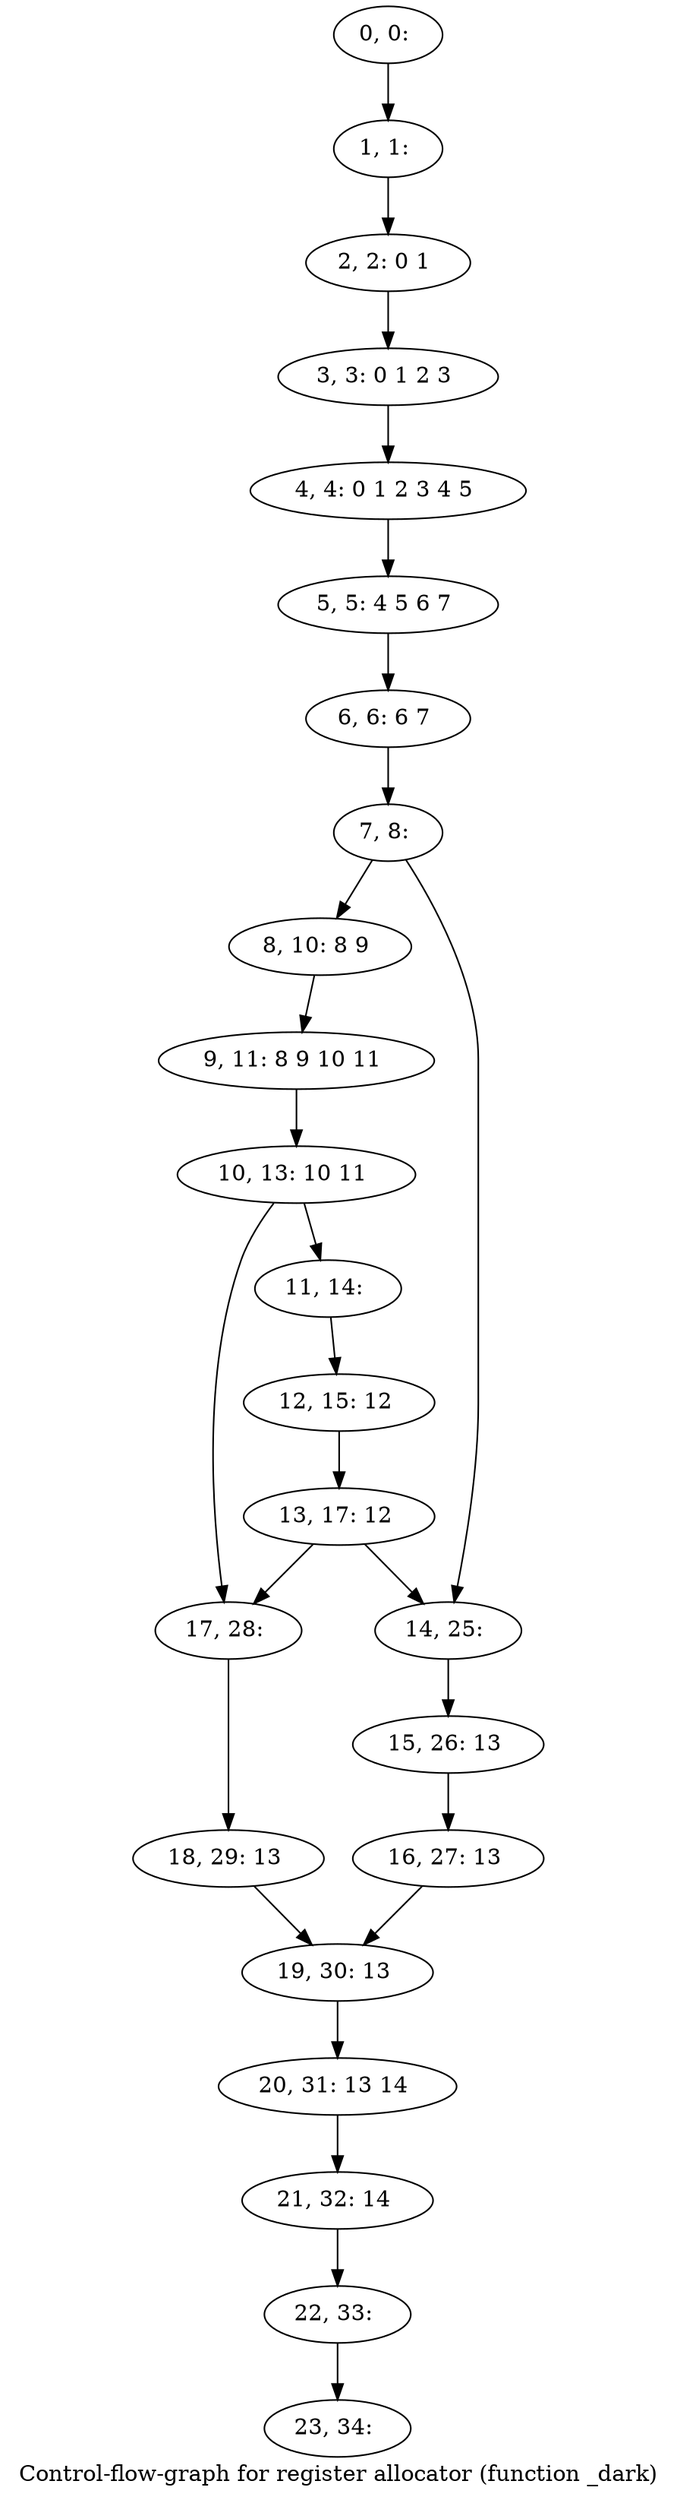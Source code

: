 digraph G {
graph [label="Control-flow-graph for register allocator (function _dark)"]
0[label="0, 0: "];
1[label="1, 1: "];
2[label="2, 2: 0 1 "];
3[label="3, 3: 0 1 2 3 "];
4[label="4, 4: 0 1 2 3 4 5 "];
5[label="5, 5: 4 5 6 7 "];
6[label="6, 6: 6 7 "];
7[label="7, 8: "];
8[label="8, 10: 8 9 "];
9[label="9, 11: 8 9 10 11 "];
10[label="10, 13: 10 11 "];
11[label="11, 14: "];
12[label="12, 15: 12 "];
13[label="13, 17: 12 "];
14[label="14, 25: "];
15[label="15, 26: 13 "];
16[label="16, 27: 13 "];
17[label="17, 28: "];
18[label="18, 29: 13 "];
19[label="19, 30: 13 "];
20[label="20, 31: 13 14 "];
21[label="21, 32: 14 "];
22[label="22, 33: "];
23[label="23, 34: "];
0->1 ;
1->2 ;
2->3 ;
3->4 ;
4->5 ;
5->6 ;
6->7 ;
7->8 ;
7->14 ;
8->9 ;
9->10 ;
10->11 ;
10->17 ;
11->12 ;
12->13 ;
13->14 ;
13->17 ;
14->15 ;
15->16 ;
16->19 ;
17->18 ;
18->19 ;
19->20 ;
20->21 ;
21->22 ;
22->23 ;
}
